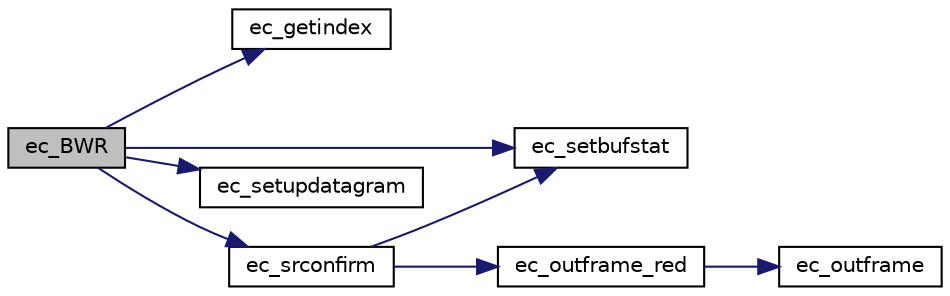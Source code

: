 digraph "ec_BWR"
{
 // INTERACTIVE_SVG=YES
  edge [fontname="Helvetica",fontsize="10",labelfontname="Helvetica",labelfontsize="10"];
  node [fontname="Helvetica",fontsize="10",shape=record];
  rankdir="LR";
  Node1 [label="ec_BWR",height=0.2,width=0.4,color="black", fillcolor="grey75", style="filled" fontcolor="black"];
  Node1 -> Node2 [color="midnightblue",fontsize="10",style="solid",fontname="Helvetica"];
  Node2 [label="ec_getindex",height=0.2,width=0.4,color="black", fillcolor="white", style="filled",URL="$nicdrv_8c.html#ae3520c51670d8e4e3e360f26fd8acee4"];
  Node1 -> Node3 [color="midnightblue",fontsize="10",style="solid",fontname="Helvetica"];
  Node3 [label="ec_setbufstat",height=0.2,width=0.4,color="black", fillcolor="white", style="filled",URL="$nicdrv_8c.html#a121be26fdb9da9ef5b9f217fdcd2d50f"];
  Node1 -> Node4 [color="midnightblue",fontsize="10",style="solid",fontname="Helvetica"];
  Node4 [label="ec_setupdatagram",height=0.2,width=0.4,color="black", fillcolor="white", style="filled",URL="$ethercatbase_8c.html#a3b9a1e2b9fc1e15cf147a85d484db027"];
  Node1 -> Node5 [color="midnightblue",fontsize="10",style="solid",fontname="Helvetica"];
  Node5 [label="ec_srconfirm",height=0.2,width=0.4,color="black", fillcolor="white", style="filled",URL="$nicdrv_8c.html#ae49716ef495b23fc91261396fb2f49ec"];
  Node5 -> Node6 [color="midnightblue",fontsize="10",style="solid",fontname="Helvetica"];
  Node6 [label="ec_outframe_red",height=0.2,width=0.4,color="black", fillcolor="white", style="filled",URL="$nicdrv_8c.html#afb39cbe067b1afa202e8c487a33c4d66"];
  Node6 -> Node7 [color="midnightblue",fontsize="10",style="solid",fontname="Helvetica"];
  Node7 [label="ec_outframe",height=0.2,width=0.4,color="black", fillcolor="white", style="filled",URL="$nicdrv_8c.html#ace7534023c2df9a309fc51a5e7fd6d94"];
  Node5 -> Node3 [color="midnightblue",fontsize="10",style="solid",fontname="Helvetica"];
}
